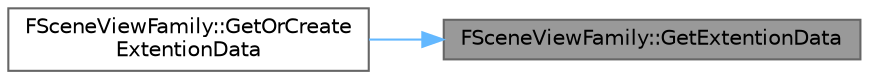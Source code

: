 digraph "FSceneViewFamily::GetExtentionData"
{
 // INTERACTIVE_SVG=YES
 // LATEX_PDF_SIZE
  bgcolor="transparent";
  edge [fontname=Helvetica,fontsize=10,labelfontname=Helvetica,labelfontsize=10];
  node [fontname=Helvetica,fontsize=10,shape=box,height=0.2,width=0.4];
  rankdir="RL";
  Node1 [id="Node000001",label="FSceneViewFamily::GetExtentionData",height=0.2,width=0.4,color="gray40", fillcolor="grey60", style="filled", fontcolor="black",tooltip=" "];
  Node1 -> Node2 [id="edge1_Node000001_Node000002",dir="back",color="steelblue1",style="solid",tooltip=" "];
  Node2 [id="Node000002",label="FSceneViewFamily::GetOrCreate\lExtentionData",height=0.2,width=0.4,color="grey40", fillcolor="white", style="filled",URL="$d5/d09/classFSceneViewFamily.html#abe0718aef11aefca3a8bd26bbb0429fe",tooltip=" "];
}
